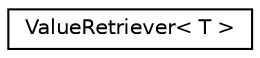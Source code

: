 digraph "Graphical Class Hierarchy"
{
  edge [fontname="Helvetica",fontsize="10",labelfontname="Helvetica",labelfontsize="10"];
  node [fontname="Helvetica",fontsize="10",shape=record];
  rankdir="LR";
  Node0 [label="ValueRetriever\< T \>",height=0.2,width=0.4,color="black", fillcolor="white", style="filled",URL="$dd/de3/class_value_retriever.html"];
}
